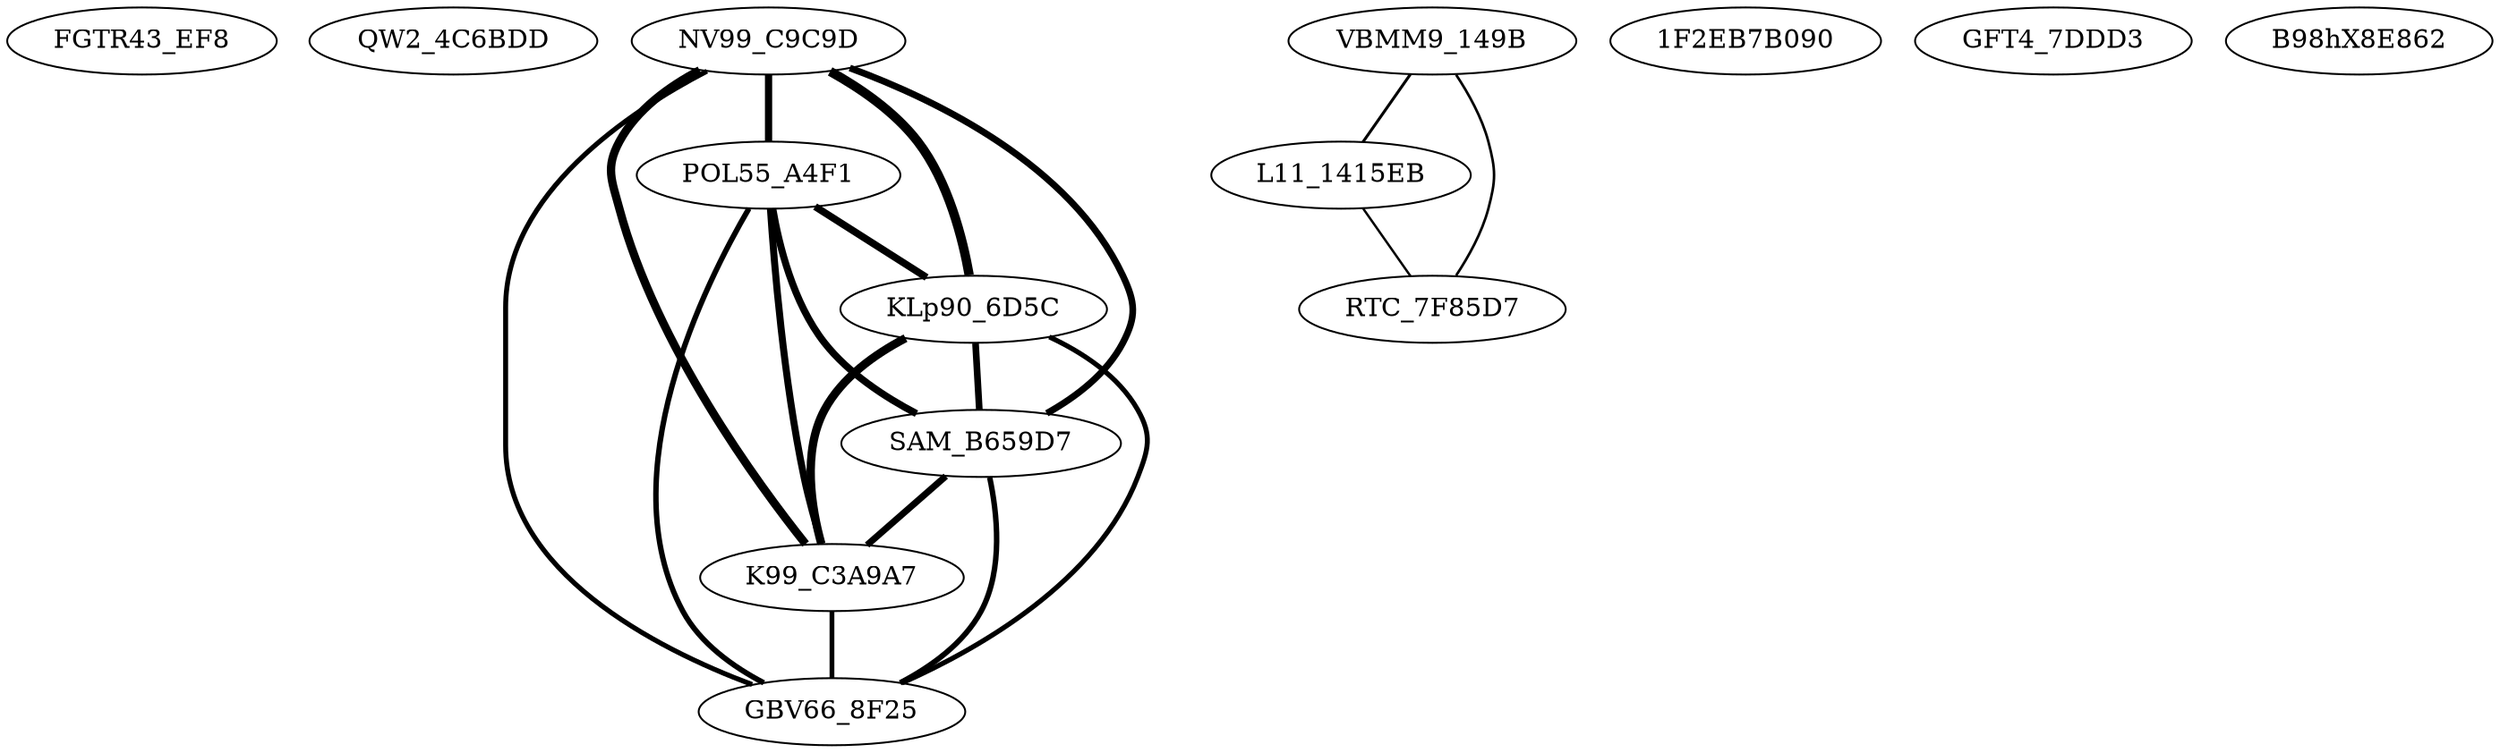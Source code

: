 strict graph  {
"./Cluster_0/FGTR43_EF8E0FB20E7228C7492CCDC59D87C690" [label=FGTR43_EF8];
"./Cluster_0/QW2_4C6BDDCCA2695D6202DF38708E14FC7E" [label=QW2_4C6BDD];
"./Cluster_0/NV99_C9C9DBF388A8D81D8CFB4D3FC05F8E4" [label=NV99_C9C9D];
"./Cluster_0/POL55_A4F1ECC4D25B33395196B5D51A06790" [label=POL55_A4F1];
"./Cluster_0/KLp90_6D5C8FC4B14559F73B6136D85B94198" [label=KLp90_6D5C];
"./Cluster_0/SAM_B659D71AE168E774FAAF38DB30F4A84" [label=SAM_B659D7];
"./Cluster_0/K99_C3A9A7B026BFE0E55FF219FD6AA7D94" [label=K99_C3A9A7];
"./Cluster_0/GBV66_8F259BB36E00D124963CFA9B86F502E" [label=GBV66_8F25];
"./Cluster_0/VBMM9_149B7BD7218AAB4E257D28469FDDB0D" [label=VBMM9_149B];
"./Cluster_0/L11_1415EB8519D13328091CC5C76A624E3D" [label=L11_1415EB];
"./Cluster_0/1F2EB7B090018D975E6D9B40868C94CA" [label="1F2EB7B090"];
"./Cluster_0/GFT4_7DDD3D72EAD03C7518F5D47650C8572" [label=GFT4_7DDD3];
"./Cluster_0/RTC_7F85D7F628CE62D1D8F7B39D8940472" [label=RTC_7F85D7];
"./Cluster_0/B98hX8E8622C393D7E832D39E620EAD5D3B49" [label=B98hX8E862];
"./Cluster_0/NV99_C9C9DBF388A8D81D8CFB4D3FC05F8E4" -- "./Cluster_0/POL55_A4F1ECC4D25B33395196B5D51A06790"  [penwidth="3.875502008032129"];
"./Cluster_0/NV99_C9C9DBF388A8D81D8CFB4D3FC05F8E4" -- "./Cluster_0/KLp90_6D5C8FC4B14559F73B6136D85B94198"  [penwidth="5.0"];
"./Cluster_0/NV99_C9C9DBF388A8D81D8CFB4D3FC05F8E4" -- "./Cluster_0/SAM_B659D71AE168E774FAAF38DB30F4A84"  [penwidth="3.5882352941176467"];
"./Cluster_0/NV99_C9C9DBF388A8D81D8CFB4D3FC05F8E4" -- "./Cluster_0/K99_C3A9A7B026BFE0E55FF219FD6AA7D94"  [penwidth="4.462809917355372"];
"./Cluster_0/NV99_C9C9DBF388A8D81D8CFB4D3FC05F8E4" -- "./Cluster_0/GBV66_8F259BB36E00D124963CFA9B86F502E"  [penwidth="2.6579925650557623"];
"./Cluster_0/POL55_A4F1ECC4D25B33395196B5D51A06790" -- "./Cluster_0/KLp90_6D5C8FC4B14559F73B6136D85B94198"  [penwidth="3.875502008032129"];
"./Cluster_0/POL55_A4F1ECC4D25B33395196B5D51A06790" -- "./Cluster_0/SAM_B659D71AE168E774FAAF38DB30F4A84"  [penwidth="3.8095238095238093"];
"./Cluster_0/POL55_A4F1ECC4D25B33395196B5D51A06790" -- "./Cluster_0/K99_C3A9A7B026BFE0E55FF219FD6AA7D94"  [penwidth="3.764940239043825"];
"./Cluster_0/POL55_A4F1ECC4D25B33395196B5D51A06790" -- "./Cluster_0/GBV66_8F259BB36E00D124963CFA9B86F502E"  [penwidth="2.9245283018867934"];
"./Cluster_0/KLp90_6D5C8FC4B14559F73B6136D85B94198" -- "./Cluster_0/SAM_B659D71AE168E774FAAF38DB30F4A84"  [penwidth="3.5882352941176467"];
"./Cluster_0/KLp90_6D5C8FC4B14559F73B6136D85B94198" -- "./Cluster_0/K99_C3A9A7B026BFE0E55FF219FD6AA7D94"  [penwidth="4.462809917355372"];
"./Cluster_0/KLp90_6D5C8FC4B14559F73B6136D85B94198" -- "./Cluster_0/GBV66_8F259BB36E00D124963CFA9B86F502E"  [penwidth="2.6579925650557623"];
"./Cluster_0/SAM_B659D71AE168E774FAAF38DB30F4A84" -- "./Cluster_0/K99_C3A9A7B026BFE0E55FF219FD6AA7D94"  [penwidth="3.5546875"];
"./Cluster_0/SAM_B659D71AE168E774FAAF38DB30F4A84" -- "./Cluster_0/GBV66_8F259BB36E00D124963CFA9B86F502E"  [penwidth="2.940074906367042"];
"./Cluster_0/K99_C3A9A7B026BFE0E55FF219FD6AA7D94" -- "./Cluster_0/GBV66_8F259BB36E00D124963CFA9B86F502E"  [penwidth="2.5645756457564577"];
"./Cluster_0/VBMM9_149B7BD7218AAB4E257D28469FDDB0D" -- "./Cluster_0/L11_1415EB8519D13328091CC5C76A624E3D"  [penwidth="1.5517241379310345"];
"./Cluster_0/VBMM9_149B7BD7218AAB4E257D28469FDDB0D" -- "./Cluster_0/RTC_7F85D7F628CE62D1D8F7B39D8940472"  [penwidth="1.3713080168776373"];
"./Cluster_0/L11_1415EB8519D13328091CC5C76A624E3D" -- "./Cluster_0/RTC_7F85D7F628CE62D1D8F7B39D8940472"  [penwidth="1.2500000000000002"];
}
